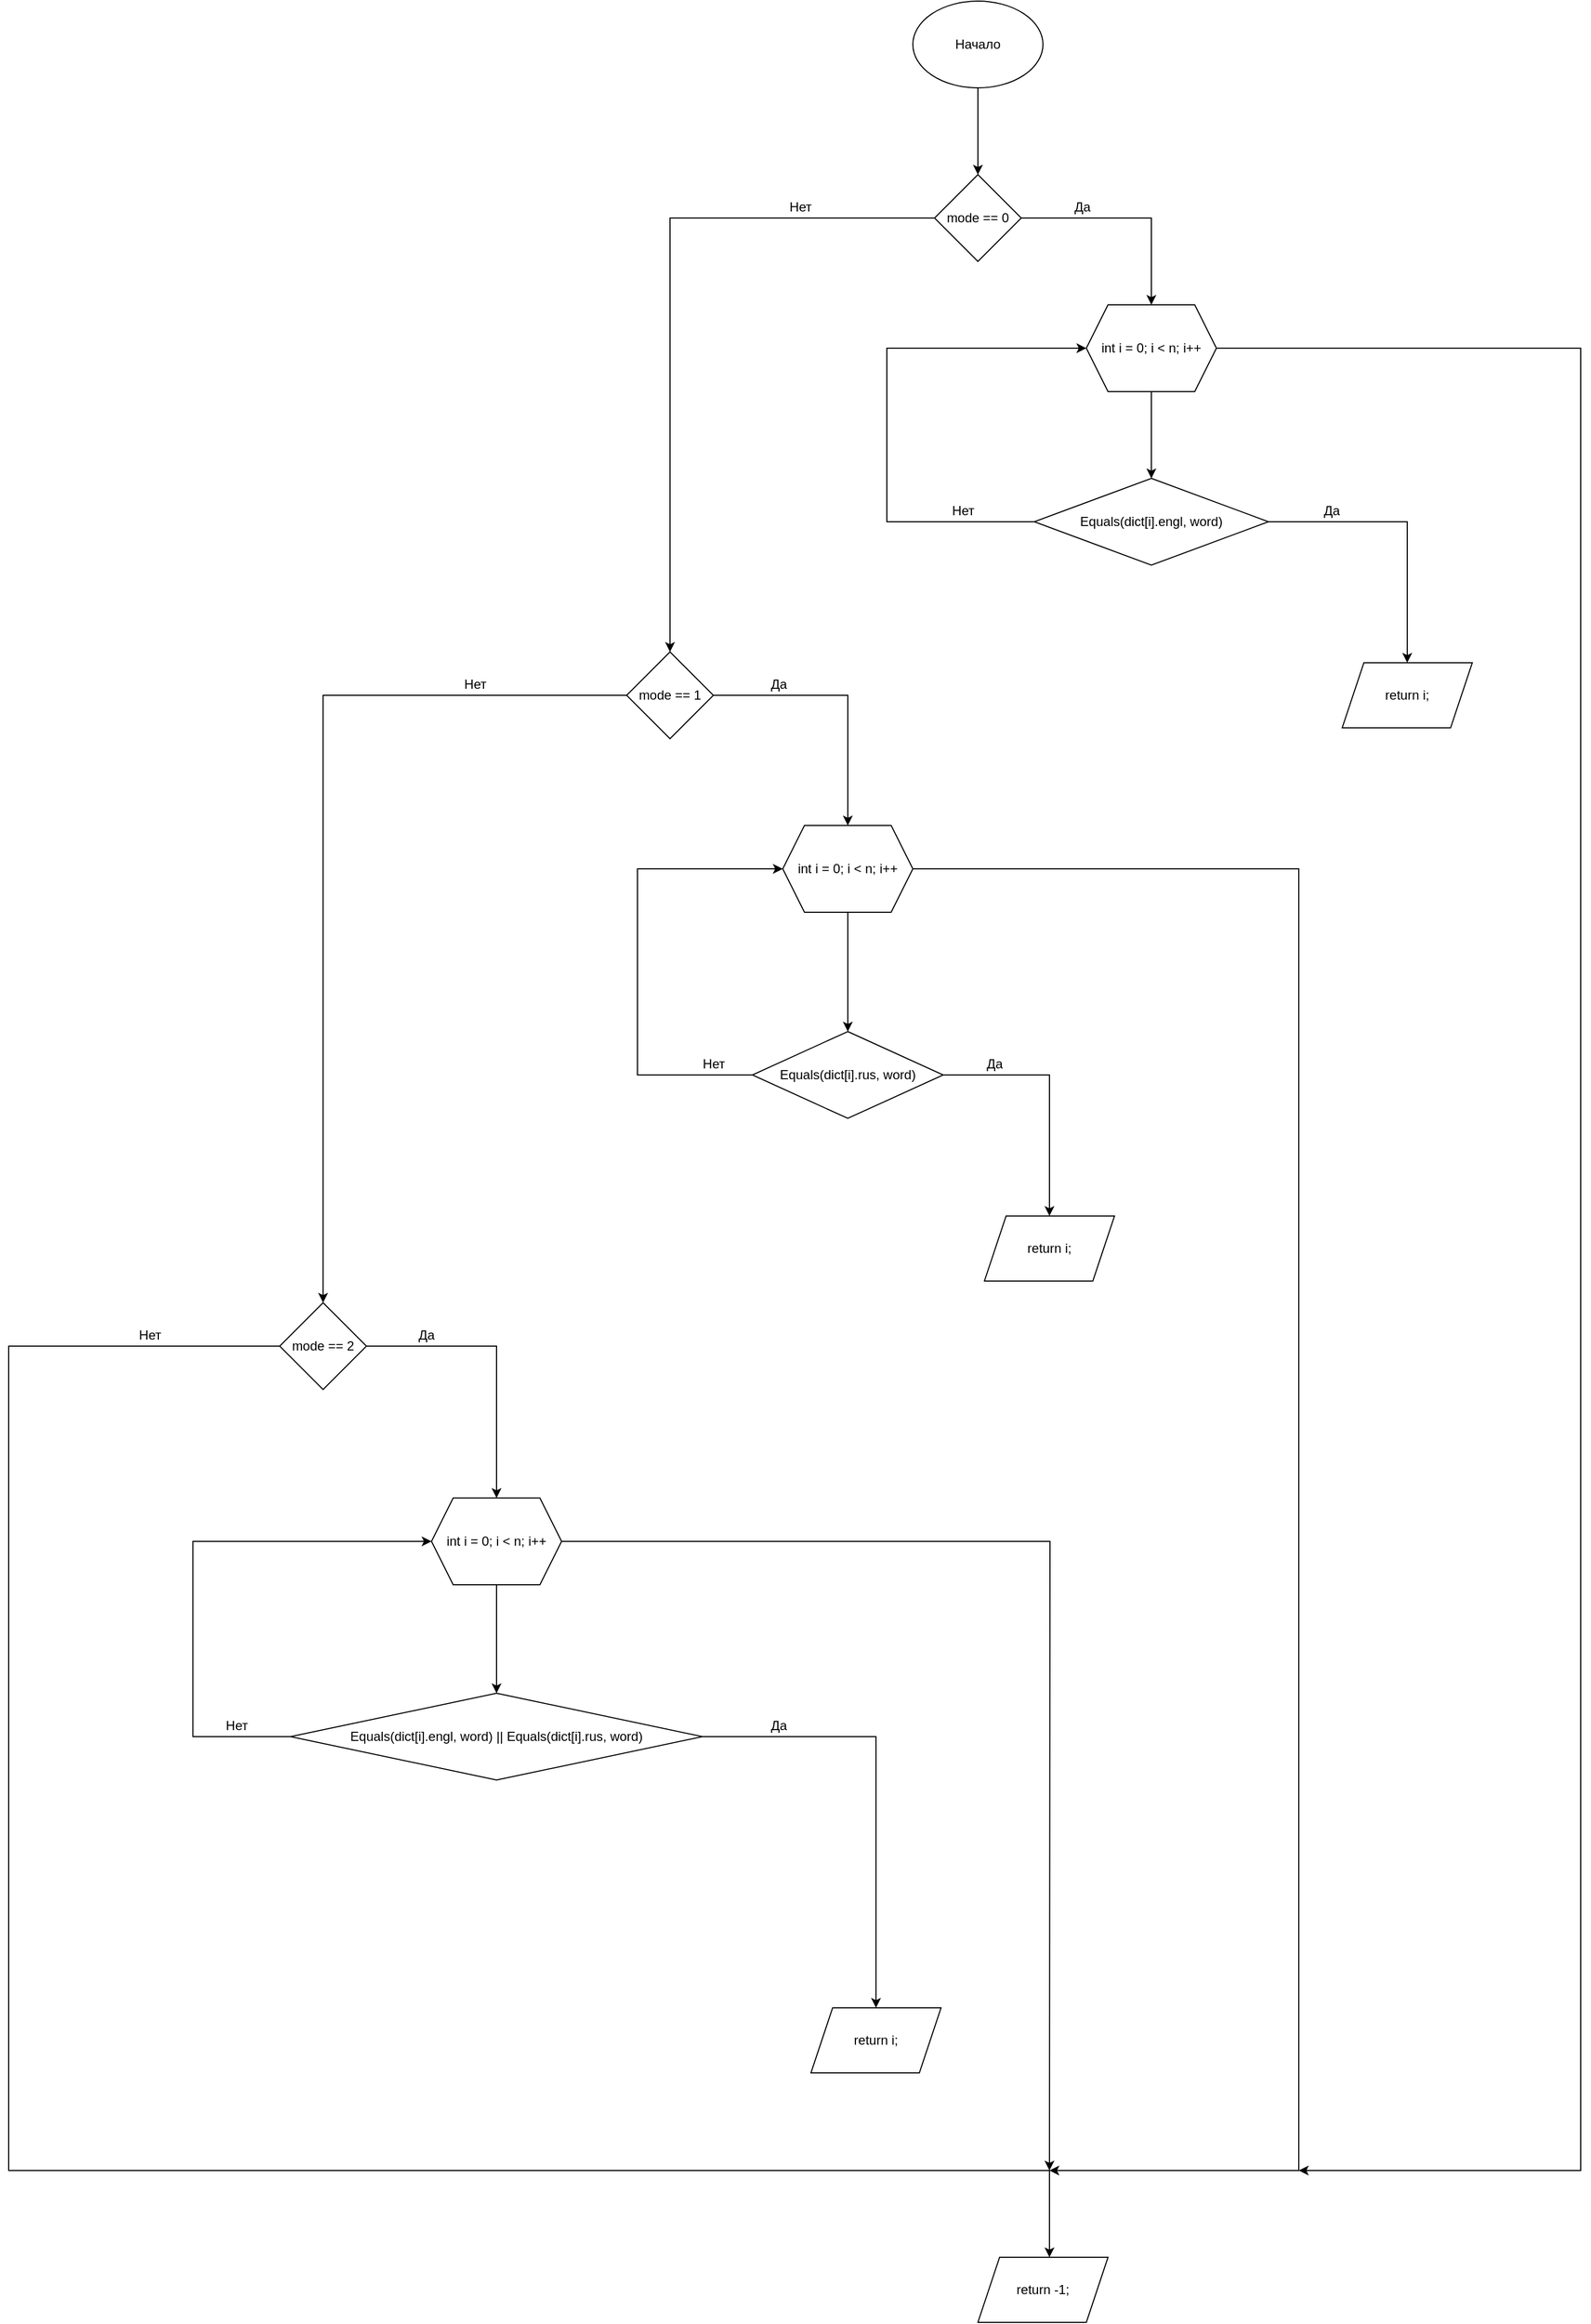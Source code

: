 <mxfile version="15.8.7" type="device"><diagram id="zH8kikpl7TWds5nYZkau" name="Страница 1"><mxGraphModel dx="3793" dy="1854" grid="1" gridSize="10" guides="1" tooltips="1" connect="1" arrows="1" fold="1" page="1" pageScale="1" pageWidth="827" pageHeight="1169" math="0" shadow="0"><root><mxCell id="0"/><mxCell id="1" parent="0"/><mxCell id="5tOrA67e1uwIq2gh_5ug-3" value="" style="edgeStyle=orthogonalEdgeStyle;rounded=0;orthogonalLoop=1;jettySize=auto;html=1;" edge="1" parent="1" source="5tOrA67e1uwIq2gh_5ug-1" target="5tOrA67e1uwIq2gh_5ug-2"><mxGeometry relative="1" as="geometry"/></mxCell><mxCell id="5tOrA67e1uwIq2gh_5ug-1" value="Начало" style="ellipse;whiteSpace=wrap;html=1;" vertex="1" parent="1"><mxGeometry x="354" y="40" width="120" height="80" as="geometry"/></mxCell><mxCell id="5tOrA67e1uwIq2gh_5ug-5" value="" style="edgeStyle=orthogonalEdgeStyle;rounded=0;orthogonalLoop=1;jettySize=auto;html=1;" edge="1" parent="1" source="5tOrA67e1uwIq2gh_5ug-2" target="5tOrA67e1uwIq2gh_5ug-4"><mxGeometry relative="1" as="geometry"/></mxCell><mxCell id="5tOrA67e1uwIq2gh_5ug-17" value="" style="edgeStyle=orthogonalEdgeStyle;rounded=0;orthogonalLoop=1;jettySize=auto;html=1;" edge="1" parent="1" source="5tOrA67e1uwIq2gh_5ug-2" target="5tOrA67e1uwIq2gh_5ug-16"><mxGeometry relative="1" as="geometry"/></mxCell><mxCell id="5tOrA67e1uwIq2gh_5ug-2" value="mode == 0" style="rhombus;whiteSpace=wrap;html=1;" vertex="1" parent="1"><mxGeometry x="374" y="200" width="80" height="80" as="geometry"/></mxCell><mxCell id="5tOrA67e1uwIq2gh_5ug-8" value="" style="edgeStyle=orthogonalEdgeStyle;rounded=0;orthogonalLoop=1;jettySize=auto;html=1;" edge="1" parent="1" source="5tOrA67e1uwIq2gh_5ug-4" target="5tOrA67e1uwIq2gh_5ug-7"><mxGeometry relative="1" as="geometry"/></mxCell><mxCell id="5tOrA67e1uwIq2gh_5ug-48" style="edgeStyle=orthogonalEdgeStyle;rounded=0;orthogonalLoop=1;jettySize=auto;html=1;" edge="1" parent="1" source="5tOrA67e1uwIq2gh_5ug-4"><mxGeometry relative="1" as="geometry"><mxPoint x="710" y="2040" as="targetPoint"/><Array as="points"><mxPoint x="970" y="360"/><mxPoint x="970" y="2040"/></Array></mxGeometry></mxCell><mxCell id="5tOrA67e1uwIq2gh_5ug-4" value="int i = 0; i &lt; n; i++" style="shape=hexagon;perimeter=hexagonPerimeter2;whiteSpace=wrap;html=1;fixedSize=1;" vertex="1" parent="1"><mxGeometry x="514" y="320" width="120" height="80" as="geometry"/></mxCell><mxCell id="5tOrA67e1uwIq2gh_5ug-6" value="Да" style="text;html=1;align=center;verticalAlign=middle;resizable=0;points=[];autosize=1;strokeColor=none;fillColor=none;" vertex="1" parent="1"><mxGeometry x="495" y="220" width="30" height="20" as="geometry"/></mxCell><mxCell id="5tOrA67e1uwIq2gh_5ug-10" value="" style="edgeStyle=orthogonalEdgeStyle;rounded=0;orthogonalLoop=1;jettySize=auto;html=1;" edge="1" parent="1" source="5tOrA67e1uwIq2gh_5ug-7" target="5tOrA67e1uwIq2gh_5ug-9"><mxGeometry relative="1" as="geometry"/></mxCell><mxCell id="5tOrA67e1uwIq2gh_5ug-11" style="edgeStyle=orthogonalEdgeStyle;rounded=0;orthogonalLoop=1;jettySize=auto;html=1;entryX=0;entryY=0.5;entryDx=0;entryDy=0;" edge="1" parent="1" source="5tOrA67e1uwIq2gh_5ug-7" target="5tOrA67e1uwIq2gh_5ug-4"><mxGeometry relative="1" as="geometry"><Array as="points"><mxPoint x="330" y="520"/><mxPoint x="330" y="360"/></Array></mxGeometry></mxCell><mxCell id="5tOrA67e1uwIq2gh_5ug-7" value="Equals(dict[i].engl, word)" style="rhombus;whiteSpace=wrap;html=1;" vertex="1" parent="1"><mxGeometry x="466" y="480" width="216" height="80" as="geometry"/></mxCell><mxCell id="5tOrA67e1uwIq2gh_5ug-9" value="return i;" style="shape=parallelogram;perimeter=parallelogramPerimeter;whiteSpace=wrap;html=1;fixedSize=1;" vertex="1" parent="1"><mxGeometry x="750" y="650" width="120" height="60" as="geometry"/></mxCell><mxCell id="5tOrA67e1uwIq2gh_5ug-13" value="Нет" style="text;html=1;align=center;verticalAlign=middle;resizable=0;points=[];autosize=1;strokeColor=none;fillColor=none;" vertex="1" parent="1"><mxGeometry x="380" y="500" width="40" height="20" as="geometry"/></mxCell><mxCell id="5tOrA67e1uwIq2gh_5ug-14" value="Да" style="text;html=1;align=center;verticalAlign=middle;resizable=0;points=[];autosize=1;strokeColor=none;fillColor=none;" vertex="1" parent="1"><mxGeometry x="725" y="500" width="30" height="20" as="geometry"/></mxCell><mxCell id="5tOrA67e1uwIq2gh_5ug-19" value="" style="edgeStyle=orthogonalEdgeStyle;rounded=0;orthogonalLoop=1;jettySize=auto;html=1;" edge="1" parent="1" source="5tOrA67e1uwIq2gh_5ug-16" target="5tOrA67e1uwIq2gh_5ug-18"><mxGeometry relative="1" as="geometry"/></mxCell><mxCell id="5tOrA67e1uwIq2gh_5ug-30" value="" style="edgeStyle=orthogonalEdgeStyle;rounded=0;orthogonalLoop=1;jettySize=auto;html=1;" edge="1" parent="1" source="5tOrA67e1uwIq2gh_5ug-16" target="5tOrA67e1uwIq2gh_5ug-29"><mxGeometry relative="1" as="geometry"/></mxCell><mxCell id="5tOrA67e1uwIq2gh_5ug-16" value="mode == 1" style="rhombus;whiteSpace=wrap;html=1;" vertex="1" parent="1"><mxGeometry x="90" y="640" width="80" height="80" as="geometry"/></mxCell><mxCell id="5tOrA67e1uwIq2gh_5ug-21" value="" style="edgeStyle=orthogonalEdgeStyle;rounded=0;orthogonalLoop=1;jettySize=auto;html=1;" edge="1" parent="1" source="5tOrA67e1uwIq2gh_5ug-18" target="5tOrA67e1uwIq2gh_5ug-20"><mxGeometry relative="1" as="geometry"/></mxCell><mxCell id="5tOrA67e1uwIq2gh_5ug-47" style="edgeStyle=orthogonalEdgeStyle;rounded=0;orthogonalLoop=1;jettySize=auto;html=1;exitX=1;exitY=0.5;exitDx=0;exitDy=0;" edge="1" parent="1" source="5tOrA67e1uwIq2gh_5ug-18"><mxGeometry relative="1" as="geometry"><mxPoint x="480" y="2040" as="targetPoint"/><Array as="points"><mxPoint x="710" y="840"/><mxPoint x="710" y="2040"/></Array></mxGeometry></mxCell><mxCell id="5tOrA67e1uwIq2gh_5ug-18" value="int i = 0; i &lt; n; i++" style="shape=hexagon;perimeter=hexagonPerimeter2;whiteSpace=wrap;html=1;fixedSize=1;" vertex="1" parent="1"><mxGeometry x="234" y="800" width="120" height="80" as="geometry"/></mxCell><mxCell id="5tOrA67e1uwIq2gh_5ug-22" style="edgeStyle=orthogonalEdgeStyle;rounded=0;orthogonalLoop=1;jettySize=auto;html=1;entryX=0;entryY=0.5;entryDx=0;entryDy=0;" edge="1" parent="1" source="5tOrA67e1uwIq2gh_5ug-20" target="5tOrA67e1uwIq2gh_5ug-18"><mxGeometry relative="1" as="geometry"><Array as="points"><mxPoint x="100" y="1030"/><mxPoint x="100" y="840"/></Array></mxGeometry></mxCell><mxCell id="5tOrA67e1uwIq2gh_5ug-25" value="" style="edgeStyle=orthogonalEdgeStyle;rounded=0;orthogonalLoop=1;jettySize=auto;html=1;" edge="1" parent="1" source="5tOrA67e1uwIq2gh_5ug-20" target="5tOrA67e1uwIq2gh_5ug-24"><mxGeometry relative="1" as="geometry"/></mxCell><mxCell id="5tOrA67e1uwIq2gh_5ug-20" value="Equals(dict[i].rus, word)" style="rhombus;whiteSpace=wrap;html=1;" vertex="1" parent="1"><mxGeometry x="206" y="990" width="176" height="80" as="geometry"/></mxCell><mxCell id="5tOrA67e1uwIq2gh_5ug-23" value="Нет" style="text;html=1;align=center;verticalAlign=middle;resizable=0;points=[];autosize=1;strokeColor=none;fillColor=none;" vertex="1" parent="1"><mxGeometry x="150" y="1010" width="40" height="20" as="geometry"/></mxCell><mxCell id="5tOrA67e1uwIq2gh_5ug-24" value="return i;" style="shape=parallelogram;perimeter=parallelogramPerimeter;whiteSpace=wrap;html=1;fixedSize=1;" vertex="1" parent="1"><mxGeometry x="420" y="1160" width="120" height="60" as="geometry"/></mxCell><mxCell id="5tOrA67e1uwIq2gh_5ug-26" value="Да" style="text;html=1;align=center;verticalAlign=middle;resizable=0;points=[];autosize=1;strokeColor=none;fillColor=none;" vertex="1" parent="1"><mxGeometry x="215" y="660" width="30" height="20" as="geometry"/></mxCell><mxCell id="5tOrA67e1uwIq2gh_5ug-27" value="Нет" style="text;html=1;align=center;verticalAlign=middle;resizable=0;points=[];autosize=1;strokeColor=none;fillColor=none;" vertex="1" parent="1"><mxGeometry x="230" y="220" width="40" height="20" as="geometry"/></mxCell><mxCell id="5tOrA67e1uwIq2gh_5ug-32" value="" style="edgeStyle=orthogonalEdgeStyle;rounded=0;orthogonalLoop=1;jettySize=auto;html=1;" edge="1" parent="1" source="5tOrA67e1uwIq2gh_5ug-29" target="5tOrA67e1uwIq2gh_5ug-31"><mxGeometry relative="1" as="geometry"/></mxCell><mxCell id="5tOrA67e1uwIq2gh_5ug-44" style="edgeStyle=orthogonalEdgeStyle;rounded=0;orthogonalLoop=1;jettySize=auto;html=1;" edge="1" parent="1" source="5tOrA67e1uwIq2gh_5ug-29"><mxGeometry relative="1" as="geometry"><mxPoint x="480" y="2120" as="targetPoint"/><Array as="points"><mxPoint x="-480" y="1280"/><mxPoint x="-480" y="2040"/></Array></mxGeometry></mxCell><mxCell id="5tOrA67e1uwIq2gh_5ug-29" value="mode == 2" style="rhombus;whiteSpace=wrap;html=1;" vertex="1" parent="1"><mxGeometry x="-230" y="1240" width="80" height="80" as="geometry"/></mxCell><mxCell id="5tOrA67e1uwIq2gh_5ug-37" value="" style="edgeStyle=orthogonalEdgeStyle;rounded=0;orthogonalLoop=1;jettySize=auto;html=1;" edge="1" parent="1" source="5tOrA67e1uwIq2gh_5ug-31" target="5tOrA67e1uwIq2gh_5ug-36"><mxGeometry relative="1" as="geometry"/></mxCell><mxCell id="5tOrA67e1uwIq2gh_5ug-46" style="edgeStyle=orthogonalEdgeStyle;rounded=0;orthogonalLoop=1;jettySize=auto;html=1;" edge="1" parent="1" source="5tOrA67e1uwIq2gh_5ug-31"><mxGeometry relative="1" as="geometry"><mxPoint x="480" y="2040" as="targetPoint"/></mxGeometry></mxCell><mxCell id="5tOrA67e1uwIq2gh_5ug-31" value="int i = 0; i &lt; n; i++" style="shape=hexagon;perimeter=hexagonPerimeter2;whiteSpace=wrap;html=1;fixedSize=1;" vertex="1" parent="1"><mxGeometry x="-90" y="1420" width="120" height="80" as="geometry"/></mxCell><mxCell id="5tOrA67e1uwIq2gh_5ug-41" value="" style="edgeStyle=orthogonalEdgeStyle;rounded=0;orthogonalLoop=1;jettySize=auto;html=1;" edge="1" parent="1" source="5tOrA67e1uwIq2gh_5ug-36" target="5tOrA67e1uwIq2gh_5ug-40"><mxGeometry relative="1" as="geometry"/></mxCell><mxCell id="5tOrA67e1uwIq2gh_5ug-42" style="edgeStyle=orthogonalEdgeStyle;rounded=0;orthogonalLoop=1;jettySize=auto;html=1;entryX=0;entryY=0.5;entryDx=0;entryDy=0;" edge="1" parent="1" source="5tOrA67e1uwIq2gh_5ug-36" target="5tOrA67e1uwIq2gh_5ug-31"><mxGeometry relative="1" as="geometry"><Array as="points"><mxPoint x="-310" y="1640"/><mxPoint x="-310" y="1460"/></Array></mxGeometry></mxCell><mxCell id="5tOrA67e1uwIq2gh_5ug-36" value="Equals(dict[i].engl, word) || Equals(dict[i].rus, word)" style="rhombus;whiteSpace=wrap;html=1;" vertex="1" parent="1"><mxGeometry x="-220" y="1600" width="380" height="80" as="geometry"/></mxCell><mxCell id="5tOrA67e1uwIq2gh_5ug-40" value="return i;" style="shape=parallelogram;perimeter=parallelogramPerimeter;whiteSpace=wrap;html=1;fixedSize=1;" vertex="1" parent="1"><mxGeometry x="260" y="1890" width="120" height="60" as="geometry"/></mxCell><mxCell id="5tOrA67e1uwIq2gh_5ug-45" value="return -1;" style="shape=parallelogram;perimeter=parallelogramPerimeter;whiteSpace=wrap;html=1;fixedSize=1;" vertex="1" parent="1"><mxGeometry x="414" y="2120" width="120" height="60" as="geometry"/></mxCell><mxCell id="5tOrA67e1uwIq2gh_5ug-49" value="Нет" style="text;html=1;align=center;verticalAlign=middle;resizable=0;points=[];autosize=1;strokeColor=none;fillColor=none;" vertex="1" parent="1"><mxGeometry x="-70" y="660" width="40" height="20" as="geometry"/></mxCell><mxCell id="5tOrA67e1uwIq2gh_5ug-50" value="Да" style="text;html=1;align=center;verticalAlign=middle;resizable=0;points=[];autosize=1;strokeColor=none;fillColor=none;" vertex="1" parent="1"><mxGeometry x="414" y="1010" width="30" height="20" as="geometry"/></mxCell><mxCell id="5tOrA67e1uwIq2gh_5ug-51" value="Да" style="text;html=1;align=center;verticalAlign=middle;resizable=0;points=[];autosize=1;strokeColor=none;fillColor=none;" vertex="1" parent="1"><mxGeometry x="-110" y="1260" width="30" height="20" as="geometry"/></mxCell><mxCell id="5tOrA67e1uwIq2gh_5ug-52" value="Нет" style="text;html=1;align=center;verticalAlign=middle;resizable=0;points=[];autosize=1;strokeColor=none;fillColor=none;" vertex="1" parent="1"><mxGeometry x="-370" y="1260" width="40" height="20" as="geometry"/></mxCell><mxCell id="5tOrA67e1uwIq2gh_5ug-53" value="Да" style="text;html=1;align=center;verticalAlign=middle;resizable=0;points=[];autosize=1;strokeColor=none;fillColor=none;" vertex="1" parent="1"><mxGeometry x="215" y="1620" width="30" height="20" as="geometry"/></mxCell><mxCell id="5tOrA67e1uwIq2gh_5ug-54" value="Нет" style="text;html=1;align=center;verticalAlign=middle;resizable=0;points=[];autosize=1;strokeColor=none;fillColor=none;" vertex="1" parent="1"><mxGeometry x="-290" y="1620" width="40" height="20" as="geometry"/></mxCell></root></mxGraphModel></diagram></mxfile>